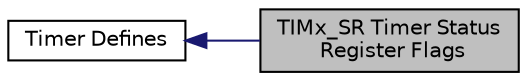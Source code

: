 digraph "TIMx_SR Timer Status Register Flags"
{
  edge [fontname="Helvetica",fontsize="10",labelfontname="Helvetica",labelfontsize="10"];
  node [fontname="Helvetica",fontsize="10",shape=record];
  rankdir=LR;
  Node0 [label="TIMx_SR Timer Status\l Register Flags",height=0.2,width=0.4,color="black", fillcolor="grey75", style="filled" fontcolor="black"];
  Node1 [label="Timer Defines",height=0.2,width=0.4,color="black", fillcolor="white", style="filled",URL="$group__timer__defines.html",tooltip="libopencm3 Defined Constants and Types for the STM32F4xx Timers"];
  Node1->Node0 [shape=plaintext, color="midnightblue", dir="back", style="solid"];
}
